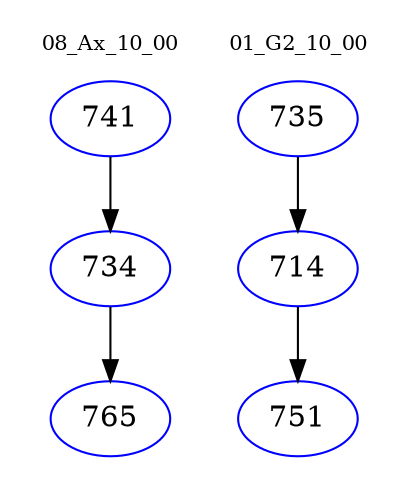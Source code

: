 digraph{
subgraph cluster_0 {
color = white
label = "08_Ax_10_00";
fontsize=10;
T0_741 [label="741", color="blue"]
T0_741 -> T0_734 [color="black"]
T0_734 [label="734", color="blue"]
T0_734 -> T0_765 [color="black"]
T0_765 [label="765", color="blue"]
}
subgraph cluster_1 {
color = white
label = "01_G2_10_00";
fontsize=10;
T1_735 [label="735", color="blue"]
T1_735 -> T1_714 [color="black"]
T1_714 [label="714", color="blue"]
T1_714 -> T1_751 [color="black"]
T1_751 [label="751", color="blue"]
}
}
